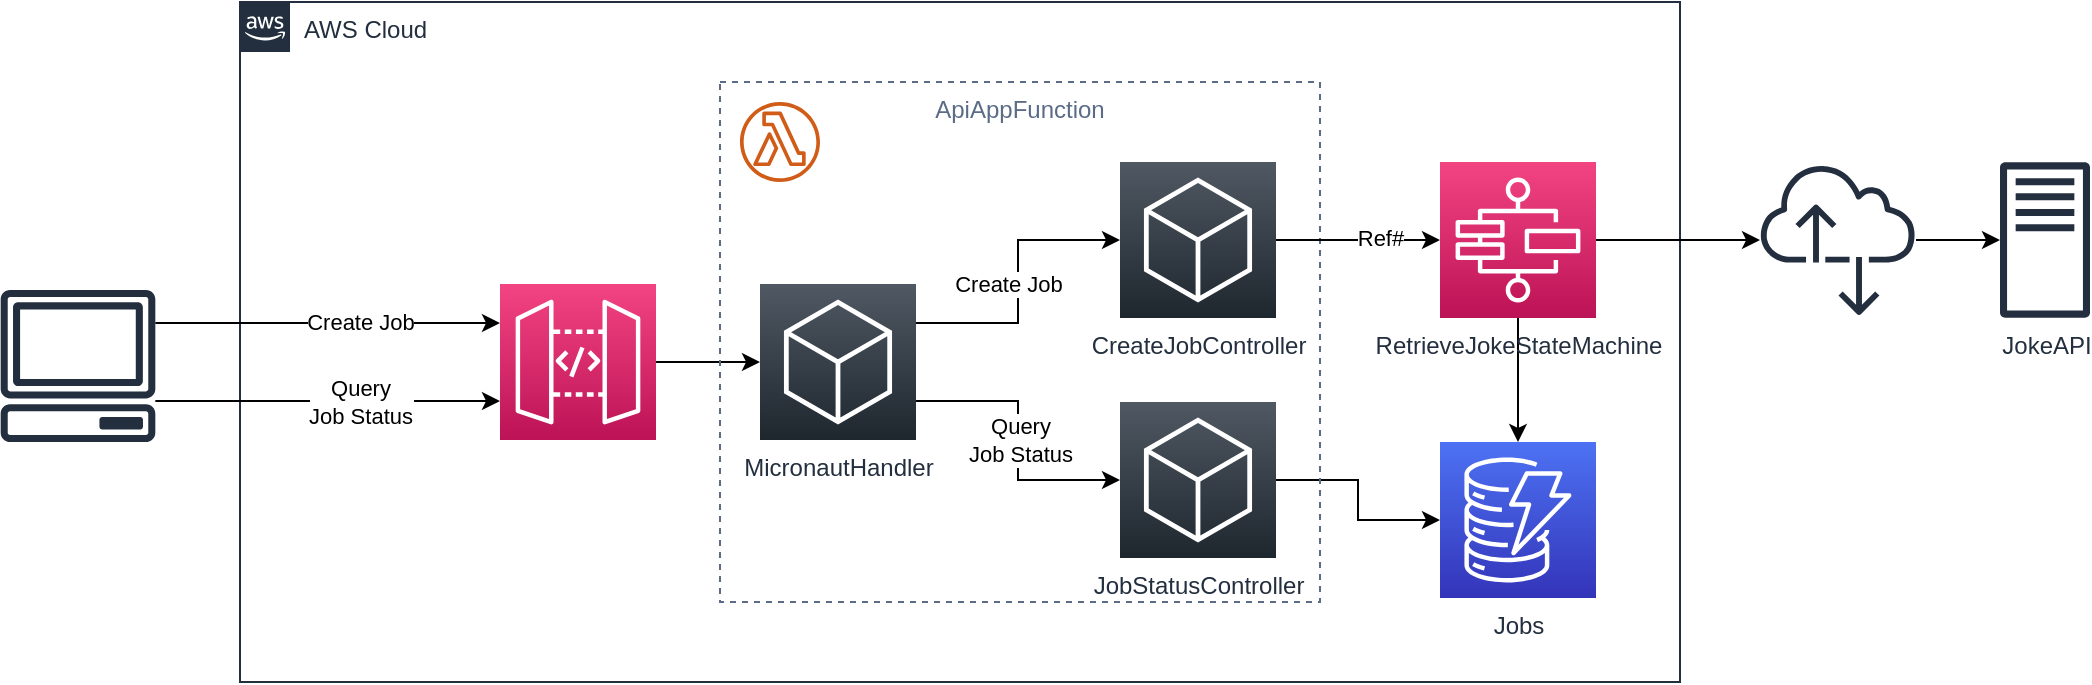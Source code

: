 <mxfile version="14.9.2" type="github"><diagram id="01eXjTYJ2d1SrXMeanzH" name="Page-1"><mxGraphModel dx="1282" dy="647" grid="1" gridSize="10" guides="1" tooltips="1" connect="1" arrows="1" fold="1" page="1" pageScale="1" pageWidth="1169" pageHeight="827" math="0" shadow="0"><root><mxCell id="0"/><mxCell id="1" parent="0"/><mxCell id="A4gBskFatexQGphRCRpW-1" value="AWS Cloud" style="points=[[0,0],[0.25,0],[0.5,0],[0.75,0],[1,0],[1,0.25],[1,0.5],[1,0.75],[1,1],[0.75,1],[0.5,1],[0.25,1],[0,1],[0,0.75],[0,0.5],[0,0.25]];outlineConnect=0;gradientColor=none;html=1;whiteSpace=wrap;fontSize=12;fontStyle=0;shape=mxgraph.aws4.group;grIcon=mxgraph.aws4.group_aws_cloud_alt;strokeColor=#232F3E;fillColor=none;verticalAlign=top;align=left;spacingLeft=30;fontColor=#232F3E;dashed=0;" parent="1" vertex="1"><mxGeometry x="160" y="100" width="720" height="340" as="geometry"/></mxCell><mxCell id="tOxa4sDL0RqPKpJFVMH_-13" style="edgeStyle=orthogonalEdgeStyle;rounded=0;orthogonalLoop=1;jettySize=auto;html=1;entryX=0;entryY=0.5;entryDx=0;entryDy=0;entryPerimeter=0;" edge="1" parent="1" source="A4gBskFatexQGphRCRpW-2" target="tOxa4sDL0RqPKpJFVMH_-5"><mxGeometry relative="1" as="geometry"/></mxCell><mxCell id="A4gBskFatexQGphRCRpW-2" value="" style="points=[[0,0,0],[0.25,0,0],[0.5,0,0],[0.75,0,0],[1,0,0],[0,1,0],[0.25,1,0],[0.5,1,0],[0.75,1,0],[1,1,0],[0,0.25,0],[0,0.5,0],[0,0.75,0],[1,0.25,0],[1,0.5,0],[1,0.75,0]];outlineConnect=0;fontColor=#232F3E;gradientColor=#F34482;gradientDirection=north;fillColor=#BC1356;strokeColor=#ffffff;dashed=0;verticalLabelPosition=bottom;verticalAlign=top;align=center;html=1;fontSize=12;fontStyle=0;aspect=fixed;shape=mxgraph.aws4.resourceIcon;resIcon=mxgraph.aws4.api_gateway;" parent="1" vertex="1"><mxGeometry x="290" y="241" width="78" height="78" as="geometry"/></mxCell><mxCell id="A4gBskFatexQGphRCRpW-27" style="edgeStyle=orthogonalEdgeStyle;rounded=0;orthogonalLoop=1;jettySize=auto;html=1;entryX=0;entryY=0.25;entryDx=0;entryDy=0;entryPerimeter=0;" parent="1" source="A4gBskFatexQGphRCRpW-4" target="A4gBskFatexQGphRCRpW-2" edge="1"><mxGeometry relative="1" as="geometry"><Array as="points"><mxPoint x="280" y="261"/></Array></mxGeometry></mxCell><mxCell id="A4gBskFatexQGphRCRpW-36" value="Create Job" style="edgeLabel;html=1;align=center;verticalAlign=middle;resizable=0;points=[];" parent="A4gBskFatexQGphRCRpW-27" vertex="1" connectable="0"><mxGeometry x="0.14" y="2" relative="1" as="geometry"><mxPoint x="4" y="1" as="offset"/></mxGeometry></mxCell><mxCell id="IwsQEuC2lQtZMh31J1q6-4" style="edgeStyle=orthogonalEdgeStyle;rounded=0;orthogonalLoop=1;jettySize=auto;html=1;entryX=0;entryY=0.75;entryDx=0;entryDy=0;entryPerimeter=0;" parent="1" source="A4gBskFatexQGphRCRpW-4" target="A4gBskFatexQGphRCRpW-2" edge="1"><mxGeometry relative="1" as="geometry"><Array as="points"><mxPoint x="280" y="300"/></Array></mxGeometry></mxCell><mxCell id="IwsQEuC2lQtZMh31J1q6-5" value="Query&lt;br&gt;Job Status" style="edgeLabel;html=1;align=center;verticalAlign=middle;resizable=0;points=[];" parent="IwsQEuC2lQtZMh31J1q6-4" vertex="1" connectable="0"><mxGeometry x="0.326" relative="1" as="geometry"><mxPoint x="-12" as="offset"/></mxGeometry></mxCell><mxCell id="A4gBskFatexQGphRCRpW-4" value="" style="outlineConnect=0;fontColor=#232F3E;gradientColor=none;fillColor=#232F3E;strokeColor=none;dashed=0;verticalLabelPosition=bottom;verticalAlign=top;align=center;html=1;fontSize=12;fontStyle=0;aspect=fixed;pointerEvents=1;shape=mxgraph.aws4.client;" parent="1" vertex="1"><mxGeometry x="40" y="244" width="78" height="76" as="geometry"/></mxCell><mxCell id="A4gBskFatexQGphRCRpW-7" value="Jobs" style="points=[[0,0,0],[0.25,0,0],[0.5,0,0],[0.75,0,0],[1,0,0],[0,1,0],[0.25,1,0],[0.5,1,0],[0.75,1,0],[1,1,0],[0,0.25,0],[0,0.5,0],[0,0.75,0],[1,0.25,0],[1,0.5,0],[1,0.75,0]];outlineConnect=0;fontColor=#232F3E;gradientColor=#4D72F3;gradientDirection=north;fillColor=#3334B9;strokeColor=#ffffff;dashed=0;verticalLabelPosition=bottom;verticalAlign=top;align=center;html=1;fontSize=12;fontStyle=0;aspect=fixed;shape=mxgraph.aws4.resourceIcon;resIcon=mxgraph.aws4.dynamodb;" parent="1" vertex="1"><mxGeometry x="760" y="320" width="78" height="78" as="geometry"/></mxCell><mxCell id="A4gBskFatexQGphRCRpW-32" value="" style="edgeStyle=orthogonalEdgeStyle;rounded=0;orthogonalLoop=1;jettySize=auto;html=1;exitX=1;exitY=0.5;exitDx=0;exitDy=0;exitPerimeter=0;" parent="1" source="tOxa4sDL0RqPKpJFVMH_-7" target="A4gBskFatexQGphRCRpW-7" edge="1"><mxGeometry relative="1" as="geometry"/></mxCell><mxCell id="A4gBskFatexQGphRCRpW-26" style="edgeStyle=orthogonalEdgeStyle;rounded=0;orthogonalLoop=1;jettySize=auto;html=1;" parent="1" source="A4gBskFatexQGphRCRpW-23" target="A4gBskFatexQGphRCRpW-24" edge="1"><mxGeometry relative="1" as="geometry"/></mxCell><mxCell id="A4gBskFatexQGphRCRpW-23" value="" style="outlineConnect=0;fontColor=#232F3E;gradientColor=none;fillColor=#232F3E;strokeColor=none;dashed=0;verticalLabelPosition=bottom;verticalAlign=top;align=center;html=1;fontSize=12;fontStyle=0;aspect=fixed;pointerEvents=1;shape=mxgraph.aws4.internet_alt2;" parent="1" vertex="1"><mxGeometry x="920" y="180" width="78" height="78" as="geometry"/></mxCell><mxCell id="A4gBskFatexQGphRCRpW-24" value="JokeAPI" style="outlineConnect=0;fontColor=#232F3E;gradientColor=none;fillColor=#232F3E;strokeColor=none;dashed=0;verticalLabelPosition=bottom;verticalAlign=top;align=center;html=1;fontSize=12;fontStyle=0;aspect=fixed;pointerEvents=1;shape=mxgraph.aws4.traditional_server;" parent="1" vertex="1"><mxGeometry x="1040" y="180" width="45" height="78" as="geometry"/></mxCell><mxCell id="A4gBskFatexQGphRCRpW-25" style="edgeStyle=orthogonalEdgeStyle;rounded=0;orthogonalLoop=1;jettySize=auto;html=1;exitX=1;exitY=0.5;exitDx=0;exitDy=0;exitPerimeter=0;" parent="1" source="tQuTpaHwtyXLzw7-6ILT-1" target="A4gBskFatexQGphRCRpW-23" edge="1"><mxGeometry relative="1" as="geometry"><mxPoint x="795" y="260" as="sourcePoint"/></mxGeometry></mxCell><mxCell id="tQuTpaHwtyXLzw7-6ILT-2" style="edgeStyle=orthogonalEdgeStyle;rounded=0;orthogonalLoop=1;jettySize=auto;html=1;" parent="1" source="tQuTpaHwtyXLzw7-6ILT-1" target="A4gBskFatexQGphRCRpW-7" edge="1"><mxGeometry relative="1" as="geometry"/></mxCell><mxCell id="tQuTpaHwtyXLzw7-6ILT-1" value="RetrieveJokeStateMachine" style="points=[[0,0,0],[0.25,0,0],[0.5,0,0],[0.75,0,0],[1,0,0],[0,1,0],[0.25,1,0],[0.5,1,0],[0.75,1,0],[1,1,0],[0,0.25,0],[0,0.5,0],[0,0.75,0],[1,0.25,0],[1,0.5,0],[1,0.75,0]];outlineConnect=0;fontColor=#232F3E;gradientColor=#F34482;gradientDirection=north;fillColor=#BC1356;strokeColor=#ffffff;dashed=0;verticalLabelPosition=bottom;verticalAlign=top;align=center;html=1;fontSize=12;fontStyle=0;aspect=fixed;shape=mxgraph.aws4.resourceIcon;resIcon=mxgraph.aws4.step_functions;" parent="1" vertex="1"><mxGeometry x="760" y="180" width="78" height="78" as="geometry"/></mxCell><mxCell id="tOxa4sDL0RqPKpJFVMH_-12" value="" style="group" vertex="1" connectable="0" parent="1"><mxGeometry x="400" y="140" width="300" height="260" as="geometry"/></mxCell><mxCell id="tOxa4sDL0RqPKpJFVMH_-2" value="ApiAppFunction" style="fillColor=none;strokeColor=#5A6C86;dashed=1;verticalAlign=top;fontStyle=0;fontColor=#5A6C86;" vertex="1" parent="tOxa4sDL0RqPKpJFVMH_-12"><mxGeometry width="300" height="260" as="geometry"/></mxCell><mxCell id="tOxa4sDL0RqPKpJFVMH_-3" value="" style="outlineConnect=0;fontColor=#232F3E;gradientColor=none;fillColor=#D05C17;strokeColor=none;dashed=0;verticalLabelPosition=bottom;verticalAlign=top;align=center;html=1;fontSize=12;fontStyle=0;aspect=fixed;pointerEvents=1;shape=mxgraph.aws4.lambda_function;" vertex="1" parent="tOxa4sDL0RqPKpJFVMH_-12"><mxGeometry x="10" y="10" width="40" height="40" as="geometry"/></mxCell><mxCell id="tOxa4sDL0RqPKpJFVMH_-4" value="CreateJobController" style="points=[[0,0,0],[0.25,0,0],[0.5,0,0],[0.75,0,0],[1,0,0],[0,1,0],[0.25,1,0],[0.5,1,0],[0.75,1,0],[1,1,0],[0,0.25,0],[0,0.5,0],[0,0.75,0],[1,0.25,0],[1,0.5,0],[1,0.75,0]];gradientDirection=north;outlineConnect=0;fontColor=#232F3E;gradientColor=#505863;fillColor=#1E262E;strokeColor=#ffffff;dashed=0;verticalLabelPosition=bottom;verticalAlign=top;align=center;html=1;fontSize=12;fontStyle=0;aspect=fixed;shape=mxgraph.aws4.resourceIcon;resIcon=mxgraph.aws4.general;" vertex="1" parent="tOxa4sDL0RqPKpJFVMH_-12"><mxGeometry x="200" y="40" width="78" height="78" as="geometry"/></mxCell><mxCell id="tOxa4sDL0RqPKpJFVMH_-5" value="MicronautHandler" style="points=[[0,0,0],[0.25,0,0],[0.5,0,0],[0.75,0,0],[1,0,0],[0,1,0],[0.25,1,0],[0.5,1,0],[0.75,1,0],[1,1,0],[0,0.25,0],[0,0.5,0],[0,0.75,0],[1,0.25,0],[1,0.5,0],[1,0.75,0]];gradientDirection=north;outlineConnect=0;fontColor=#232F3E;gradientColor=#505863;fillColor=#1E262E;strokeColor=#ffffff;dashed=0;verticalLabelPosition=bottom;verticalAlign=top;align=center;html=1;fontSize=12;fontStyle=0;aspect=fixed;shape=mxgraph.aws4.resourceIcon;resIcon=mxgraph.aws4.general;" vertex="1" parent="tOxa4sDL0RqPKpJFVMH_-12"><mxGeometry x="20" y="101" width="78" height="78" as="geometry"/></mxCell><mxCell id="tOxa4sDL0RqPKpJFVMH_-6" value="" style="edgeStyle=orthogonalEdgeStyle;rounded=0;orthogonalLoop=1;jettySize=auto;html=1;exitX=1;exitY=0.25;exitDx=0;exitDy=0;exitPerimeter=0;" edge="1" parent="tOxa4sDL0RqPKpJFVMH_-12" source="tOxa4sDL0RqPKpJFVMH_-5" target="tOxa4sDL0RqPKpJFVMH_-4"><mxGeometry as="geometry"/></mxCell><mxCell id="tOxa4sDL0RqPKpJFVMH_-11" value="Create Job" style="edgeLabel;html=1;align=center;verticalAlign=middle;resizable=0;points=[];" vertex="1" connectable="0" parent="tOxa4sDL0RqPKpJFVMH_-6"><mxGeometry relative="1" as="geometry"><mxPoint x="-5" y="1" as="offset"/></mxGeometry></mxCell><mxCell id="tOxa4sDL0RqPKpJFVMH_-7" value="JobStatusController" style="points=[[0,0,0],[0.25,0,0],[0.5,0,0],[0.75,0,0],[1,0,0],[0,1,0],[0.25,1,0],[0.5,1,0],[0.75,1,0],[1,1,0],[0,0.25,0],[0,0.5,0],[0,0.75,0],[1,0.25,0],[1,0.5,0],[1,0.75,0]];gradientDirection=north;outlineConnect=0;fontColor=#232F3E;gradientColor=#505863;fillColor=#1E262E;strokeColor=#ffffff;dashed=0;verticalLabelPosition=bottom;verticalAlign=top;align=center;html=1;fontSize=12;fontStyle=0;aspect=fixed;shape=mxgraph.aws4.resourceIcon;resIcon=mxgraph.aws4.general;" vertex="1" parent="tOxa4sDL0RqPKpJFVMH_-12"><mxGeometry x="200" y="160" width="78" height="78" as="geometry"/></mxCell><mxCell id="tOxa4sDL0RqPKpJFVMH_-9" style="edgeStyle=orthogonalEdgeStyle;rounded=0;orthogonalLoop=1;jettySize=auto;html=1;exitX=1;exitY=0.75;exitDx=0;exitDy=0;exitPerimeter=0;" edge="1" parent="tOxa4sDL0RqPKpJFVMH_-12" source="tOxa4sDL0RqPKpJFVMH_-5" target="tOxa4sDL0RqPKpJFVMH_-7"><mxGeometry relative="1" as="geometry"/></mxCell><mxCell id="tOxa4sDL0RqPKpJFVMH_-10" value="Query&lt;br&gt;Job Status" style="edgeLabel;html=1;align=center;verticalAlign=middle;resizable=0;points=[];" vertex="1" connectable="0" parent="tOxa4sDL0RqPKpJFVMH_-9"><mxGeometry x="-0.546" y="1" relative="1" as="geometry"><mxPoint x="20" y="20" as="offset"/></mxGeometry></mxCell><mxCell id="tOxa4sDL0RqPKpJFVMH_-14" style="edgeStyle=orthogonalEdgeStyle;rounded=0;orthogonalLoop=1;jettySize=auto;html=1;entryX=0;entryY=0.5;entryDx=0;entryDy=0;entryPerimeter=0;" edge="1" parent="1" source="tOxa4sDL0RqPKpJFVMH_-4" target="tQuTpaHwtyXLzw7-6ILT-1"><mxGeometry relative="1" as="geometry"/></mxCell><mxCell id="tOxa4sDL0RqPKpJFVMH_-15" value="Ref#" style="edgeLabel;html=1;align=center;verticalAlign=middle;resizable=0;points=[];" vertex="1" connectable="0" parent="tOxa4sDL0RqPKpJFVMH_-14"><mxGeometry x="0.254" y="1" relative="1" as="geometry"><mxPoint as="offset"/></mxGeometry></mxCell></root></mxGraphModel></diagram></mxfile>